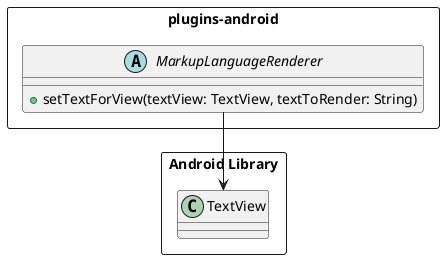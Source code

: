 @startuml
package plugins-android <<Rectangle>> {
    abstract class MarkupLanguageRenderer {
        + setTextForView(textView: TextView, textToRender: String)
    }
}

package "Android Library" <<Rectangle>> {
    class TextView
}

MarkupLanguageRenderer --> TextView

@enduml
